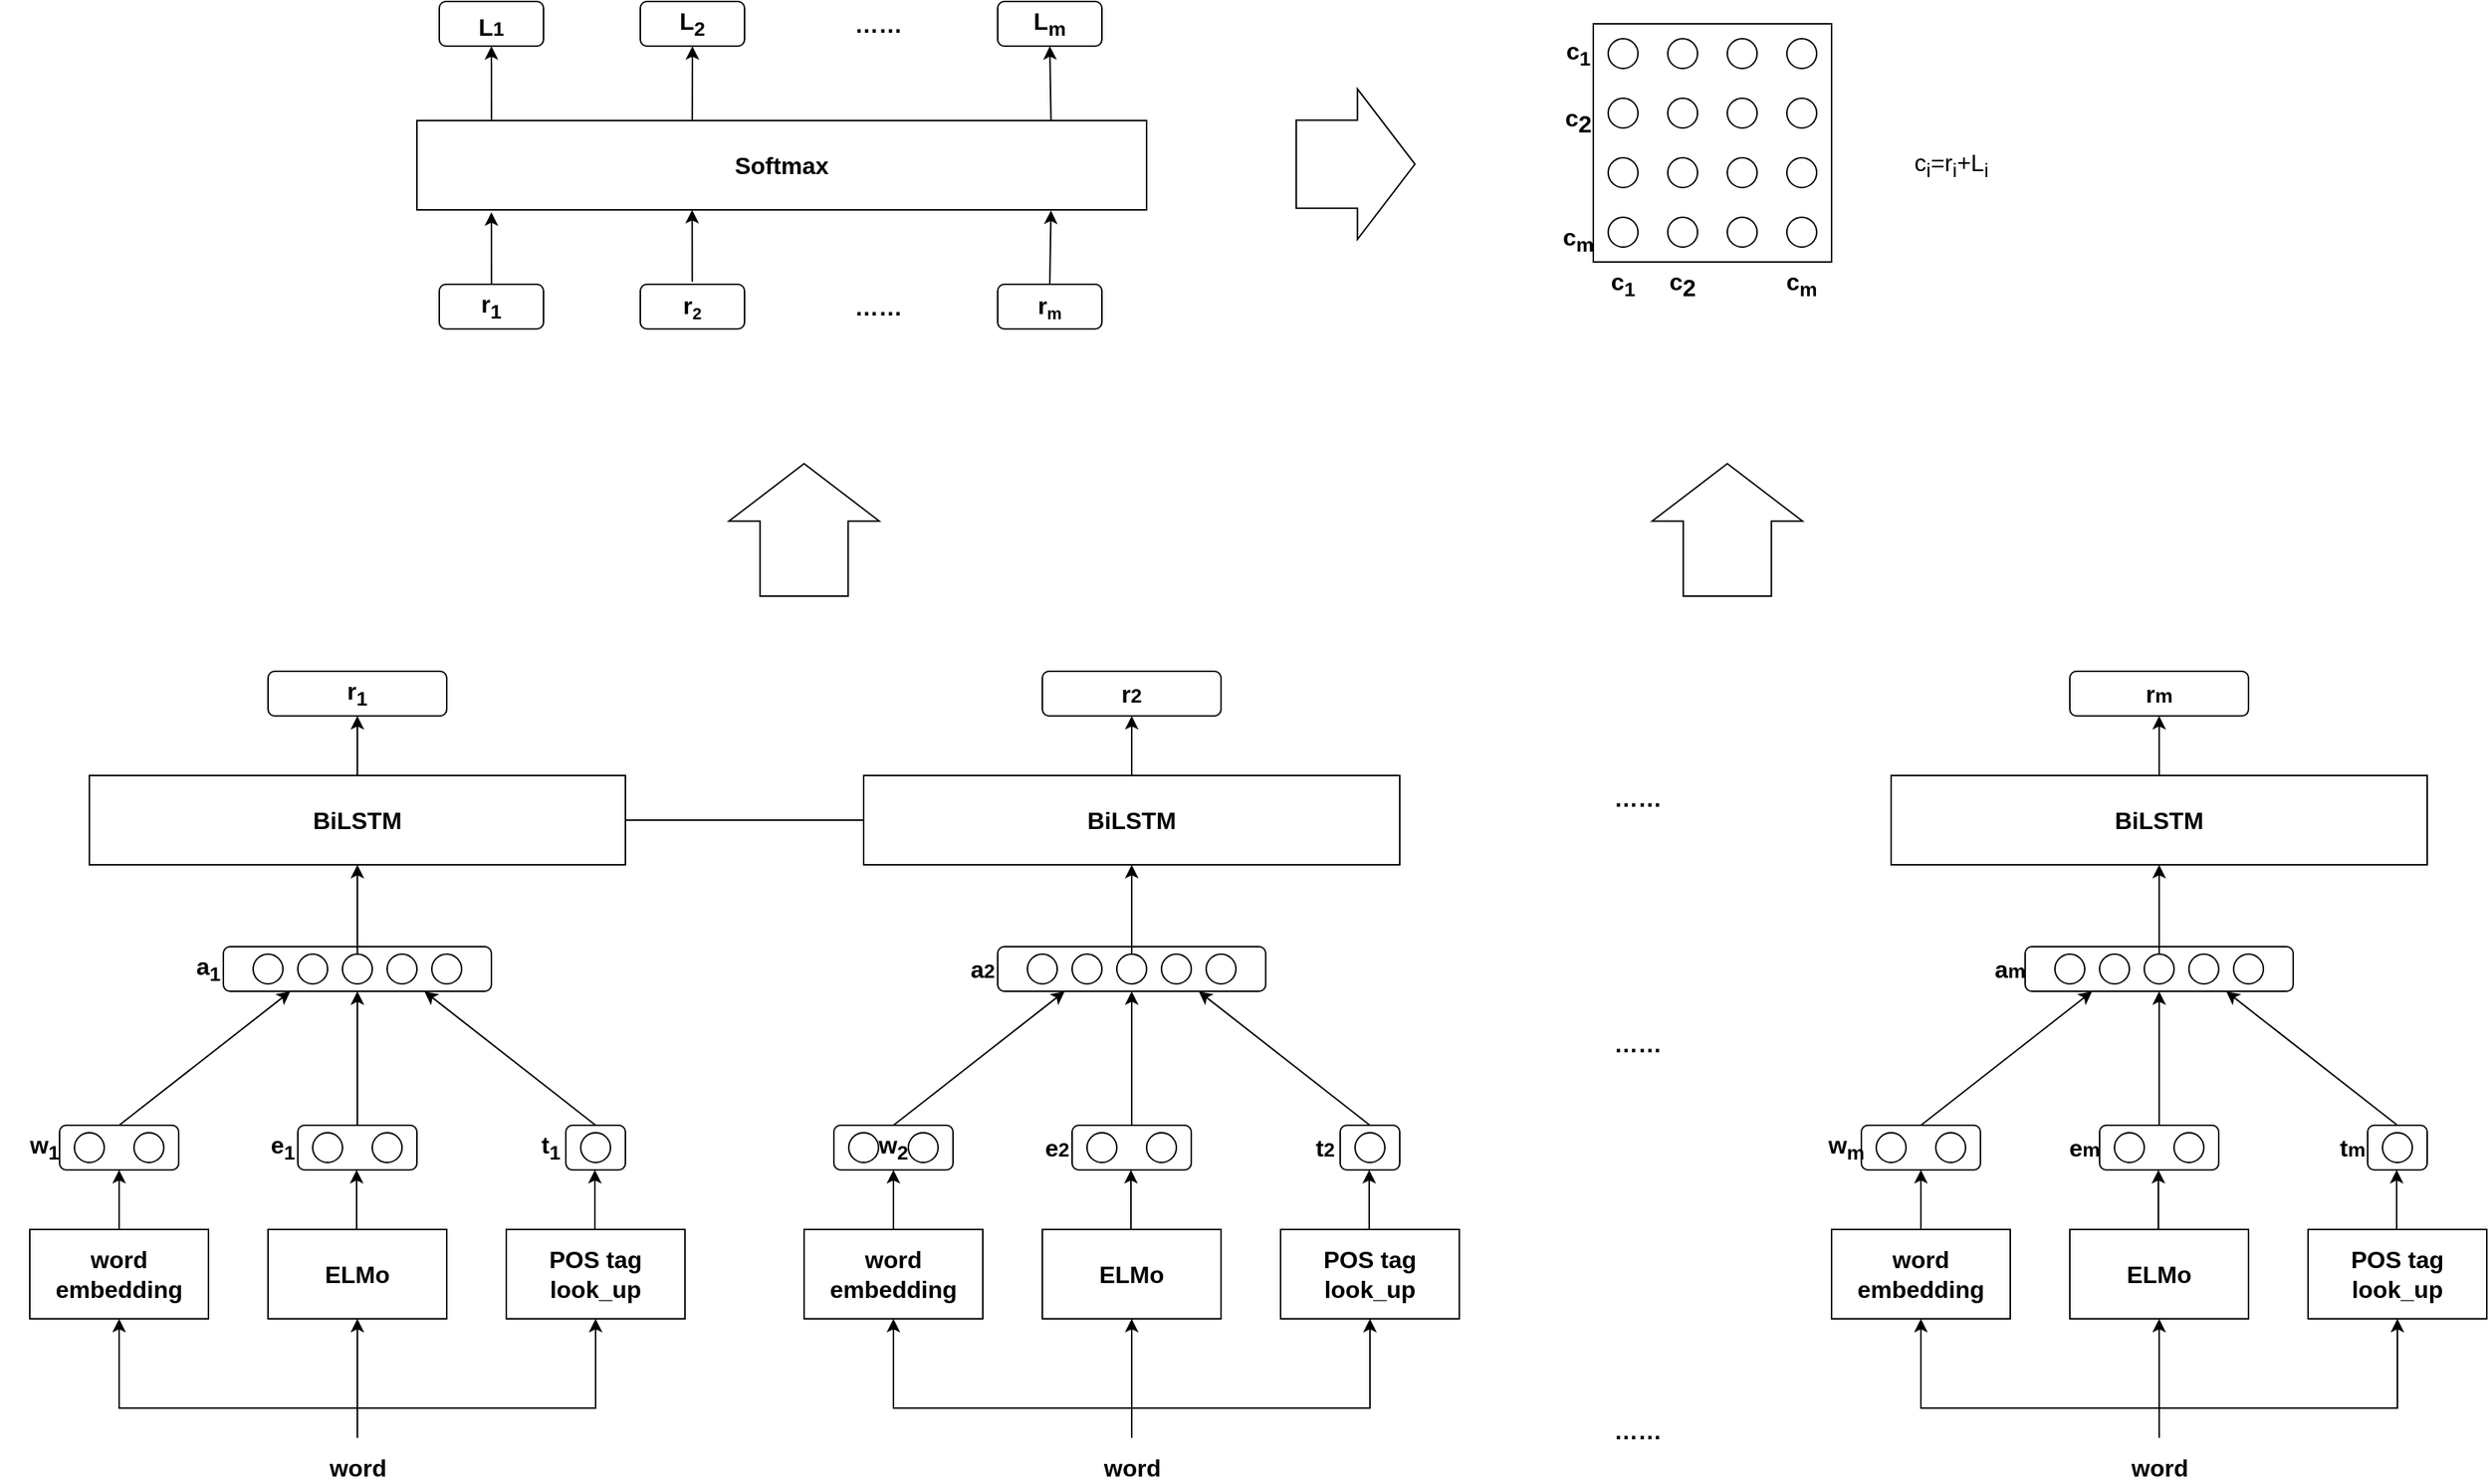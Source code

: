 <mxfile version="15.7.0" type="github"><diagram id="TNJ1dxvT53EFxzBY8-dS" name="Page-1"><mxGraphModel dx="1892" dy="1178" grid="1" gridSize="10" guides="1" tooltips="1" connect="1" arrows="1" fold="1" page="1" pageScale="1" pageWidth="3300" pageHeight="4681" math="0" shadow="0"><root><mxCell id="0"/><mxCell id="1" parent="0"/><mxCell id="HqIMa7LsRaOfetxLBMQ_-2" value="&lt;font style=&quot;font-size: 16px&quot;&gt;&lt;b&gt;word embedding&lt;/b&gt;&lt;/font&gt;" style="rounded=0;whiteSpace=wrap;html=1;" vertex="1" parent="1"><mxGeometry x="200" y="1505" width="120" height="60" as="geometry"/></mxCell><mxCell id="HqIMa7LsRaOfetxLBMQ_-3" value="&lt;font style=&quot;font-size: 16px;&quot;&gt;ELMo&lt;/font&gt;" style="rounded=0;whiteSpace=wrap;html=1;fontSize=16;fontStyle=1" vertex="1" parent="1"><mxGeometry x="360" y="1505" width="120" height="60" as="geometry"/></mxCell><mxCell id="HqIMa7LsRaOfetxLBMQ_-4" value="&lt;font style=&quot;font-size: 16px;&quot;&gt;POS tag look_up&lt;/font&gt;" style="rounded=0;whiteSpace=wrap;html=1;fontSize=16;fontStyle=1" vertex="1" parent="1"><mxGeometry x="520" y="1505" width="120" height="60" as="geometry"/></mxCell><mxCell id="HqIMa7LsRaOfetxLBMQ_-5" value="" style="endArrow=classic;html=1;rounded=0;entryX=0.5;entryY=1;entryDx=0;entryDy=0;fontSize=16;fontStyle=1" edge="1" parent="1" target="HqIMa7LsRaOfetxLBMQ_-3"><mxGeometry width="50" height="50" relative="1" as="geometry"><mxPoint x="420" y="1645" as="sourcePoint"/><mxPoint x="480" y="1575" as="targetPoint"/></mxGeometry></mxCell><mxCell id="HqIMa7LsRaOfetxLBMQ_-6" value="" style="endArrow=classic;html=1;rounded=0;entryX=0.5;entryY=1;entryDx=0;entryDy=0;fontSize=16;fontStyle=1" edge="1" parent="1" target="HqIMa7LsRaOfetxLBMQ_-4"><mxGeometry width="50" height="50" relative="1" as="geometry"><mxPoint x="419.5" y="1625" as="sourcePoint"/><mxPoint x="419.5" y="1565" as="targetPoint"/><Array as="points"><mxPoint x="580" y="1625"/></Array></mxGeometry></mxCell><mxCell id="HqIMa7LsRaOfetxLBMQ_-7" value="" style="endArrow=classic;html=1;rounded=0;entryX=0.5;entryY=1;entryDx=0;entryDy=0;fontSize=16;fontStyle=1" edge="1" parent="1" target="HqIMa7LsRaOfetxLBMQ_-2"><mxGeometry width="50" height="50" relative="1" as="geometry"><mxPoint x="420" y="1625" as="sourcePoint"/><mxPoint x="219.5" y="1565" as="targetPoint"/><Array as="points"><mxPoint x="260" y="1625"/></Array></mxGeometry></mxCell><mxCell id="HqIMa7LsRaOfetxLBMQ_-8" value="word" style="text;html=1;align=center;verticalAlign=middle;resizable=0;points=[];autosize=1;strokeColor=none;fillColor=none;fontSize=16;fontStyle=1" vertex="1" parent="1"><mxGeometry x="395" y="1655" width="50" height="20" as="geometry"/></mxCell><mxCell id="HqIMa7LsRaOfetxLBMQ_-10" value="" style="rounded=1;whiteSpace=wrap;html=1;fontSize=16;fontStyle=1" vertex="1" parent="1"><mxGeometry x="220" y="1435" width="80" height="30" as="geometry"/></mxCell><mxCell id="HqIMa7LsRaOfetxLBMQ_-19" value="" style="group;fontSize=16;fontStyle=1" vertex="1" connectable="0" parent="1"><mxGeometry x="230" y="1440" width="60" height="20" as="geometry"/></mxCell><mxCell id="HqIMa7LsRaOfetxLBMQ_-11" value="" style="ellipse;whiteSpace=wrap;html=1;aspect=fixed;fontSize=16;fontStyle=1" vertex="1" parent="HqIMa7LsRaOfetxLBMQ_-19"><mxGeometry width="20" height="20" as="geometry"/></mxCell><mxCell id="HqIMa7LsRaOfetxLBMQ_-12" value="" style="ellipse;whiteSpace=wrap;html=1;aspect=fixed;fontSize=16;fontStyle=1" vertex="1" parent="HqIMa7LsRaOfetxLBMQ_-19"><mxGeometry x="40" width="20" height="20" as="geometry"/></mxCell><mxCell id="HqIMa7LsRaOfetxLBMQ_-37" value="" style="edgeStyle=orthogonalEdgeStyle;rounded=0;orthogonalLoop=1;jettySize=auto;html=1;fontSize=16;fontStyle=1" edge="1" parent="1" source="HqIMa7LsRaOfetxLBMQ_-26" target="HqIMa7LsRaOfetxLBMQ_-36"><mxGeometry relative="1" as="geometry"/></mxCell><mxCell id="HqIMa7LsRaOfetxLBMQ_-26" value="" style="rounded=1;whiteSpace=wrap;html=1;fontSize=16;fontStyle=1" vertex="1" parent="1"><mxGeometry x="380" y="1435" width="80" height="30" as="geometry"/></mxCell><mxCell id="HqIMa7LsRaOfetxLBMQ_-27" value="" style="rounded=1;whiteSpace=wrap;html=1;fontSize=16;fontStyle=1" vertex="1" parent="1"><mxGeometry x="560" y="1435" width="40" height="30" as="geometry"/></mxCell><mxCell id="HqIMa7LsRaOfetxLBMQ_-33" value="" style="ellipse;whiteSpace=wrap;html=1;aspect=fixed;fontSize=16;fontStyle=1" vertex="1" parent="1"><mxGeometry x="390" y="1440" width="20" height="20" as="geometry"/></mxCell><mxCell id="HqIMa7LsRaOfetxLBMQ_-34" value="" style="ellipse;whiteSpace=wrap;html=1;aspect=fixed;fontSize=16;fontStyle=1" vertex="1" parent="1"><mxGeometry x="430" y="1440" width="20" height="20" as="geometry"/></mxCell><mxCell id="HqIMa7LsRaOfetxLBMQ_-35" value="" style="ellipse;whiteSpace=wrap;html=1;aspect=fixed;fontSize=16;fontStyle=1" vertex="1" parent="1"><mxGeometry x="570" y="1440" width="20" height="20" as="geometry"/></mxCell><mxCell id="HqIMa7LsRaOfetxLBMQ_-36" value="" style="whiteSpace=wrap;html=1;rounded=1;fontSize=16;fontStyle=1" vertex="1" parent="1"><mxGeometry x="330" y="1315" width="180" height="30" as="geometry"/></mxCell><mxCell id="HqIMa7LsRaOfetxLBMQ_-38" value="" style="ellipse;whiteSpace=wrap;html=1;aspect=fixed;fontSize=16;fontStyle=1" vertex="1" parent="1"><mxGeometry x="350" y="1320" width="20" height="20" as="geometry"/></mxCell><mxCell id="HqIMa7LsRaOfetxLBMQ_-39" value="" style="ellipse;whiteSpace=wrap;html=1;aspect=fixed;fontSize=16;fontStyle=1" vertex="1" parent="1"><mxGeometry x="380" y="1320" width="20" height="20" as="geometry"/></mxCell><mxCell id="HqIMa7LsRaOfetxLBMQ_-54" value="" style="edgeStyle=orthogonalEdgeStyle;rounded=0;orthogonalLoop=1;jettySize=auto;html=1;fontSize=16;fontStyle=1" edge="1" parent="1" source="HqIMa7LsRaOfetxLBMQ_-40" target="HqIMa7LsRaOfetxLBMQ_-53"><mxGeometry relative="1" as="geometry"/></mxCell><mxCell id="HqIMa7LsRaOfetxLBMQ_-40" value="" style="ellipse;whiteSpace=wrap;html=1;aspect=fixed;fontSize=16;fontStyle=1" vertex="1" parent="1"><mxGeometry x="410" y="1320" width="20" height="20" as="geometry"/></mxCell><mxCell id="HqIMa7LsRaOfetxLBMQ_-41" value="" style="ellipse;whiteSpace=wrap;html=1;aspect=fixed;fontSize=16;fontStyle=1" vertex="1" parent="1"><mxGeometry x="440" y="1320" width="20" height="20" as="geometry"/></mxCell><mxCell id="HqIMa7LsRaOfetxLBMQ_-42" value="" style="ellipse;whiteSpace=wrap;html=1;aspect=fixed;fontSize=16;fontStyle=1" vertex="1" parent="1"><mxGeometry x="470" y="1320" width="20" height="20" as="geometry"/></mxCell><mxCell id="HqIMa7LsRaOfetxLBMQ_-44" value="" style="endArrow=classic;html=1;rounded=0;entryX=0.25;entryY=1;entryDx=0;entryDy=0;fontSize=16;fontStyle=1" edge="1" parent="1" target="HqIMa7LsRaOfetxLBMQ_-36"><mxGeometry width="50" height="50" relative="1" as="geometry"><mxPoint x="260" y="1435" as="sourcePoint"/><mxPoint x="270" y="1385" as="targetPoint"/></mxGeometry></mxCell><mxCell id="HqIMa7LsRaOfetxLBMQ_-45" value="" style="endArrow=classic;html=1;rounded=0;entryX=0.75;entryY=1;entryDx=0;entryDy=0;fontSize=16;fontStyle=1;exitX=0.5;exitY=0;exitDx=0;exitDy=0;" edge="1" parent="1" source="HqIMa7LsRaOfetxLBMQ_-27" target="HqIMa7LsRaOfetxLBMQ_-36"><mxGeometry width="50" height="50" relative="1" as="geometry"><mxPoint x="620" y="1435" as="sourcePoint"/><mxPoint x="775" y="1345" as="targetPoint"/></mxGeometry></mxCell><mxCell id="HqIMa7LsRaOfetxLBMQ_-46" value="" style="endArrow=classic;html=1;rounded=0;entryX=0.5;entryY=1;entryDx=0;entryDy=0;fontSize=16;fontStyle=1" edge="1" parent="1" target="HqIMa7LsRaOfetxLBMQ_-10"><mxGeometry width="50" height="50" relative="1" as="geometry"><mxPoint x="260" y="1505" as="sourcePoint"/><mxPoint x="310" y="1455" as="targetPoint"/></mxGeometry></mxCell><mxCell id="HqIMa7LsRaOfetxLBMQ_-47" value="" style="endArrow=classic;html=1;rounded=0;entryX=0.5;entryY=1;entryDx=0;entryDy=0;fontSize=16;fontStyle=1" edge="1" parent="1"><mxGeometry width="50" height="50" relative="1" as="geometry"><mxPoint x="419.5" y="1505" as="sourcePoint"/><mxPoint x="419.5" y="1465" as="targetPoint"/></mxGeometry></mxCell><mxCell id="HqIMa7LsRaOfetxLBMQ_-48" value="" style="endArrow=classic;html=1;rounded=0;entryX=0.5;entryY=1;entryDx=0;entryDy=0;fontSize=16;fontStyle=1" edge="1" parent="1"><mxGeometry width="50" height="50" relative="1" as="geometry"><mxPoint x="579.5" y="1505" as="sourcePoint"/><mxPoint x="579.5" y="1465" as="targetPoint"/></mxGeometry></mxCell><mxCell id="HqIMa7LsRaOfetxLBMQ_-49" value="&lt;font style=&quot;font-size: 16px&quot;&gt;&lt;b&gt;w&lt;sub&gt;1&lt;/sub&gt;&lt;/b&gt;&lt;/font&gt;" style="text;html=1;strokeColor=none;fillColor=none;align=center;verticalAlign=middle;whiteSpace=wrap;rounded=0;" vertex="1" parent="1"><mxGeometry x="180" y="1435" width="60" height="30" as="geometry"/></mxCell><mxCell id="HqIMa7LsRaOfetxLBMQ_-50" value="e&lt;b&gt;&lt;sub&gt;1&lt;/sub&gt;&lt;/b&gt;" style="text;html=1;strokeColor=none;fillColor=none;align=center;verticalAlign=middle;whiteSpace=wrap;rounded=0;fontSize=16;fontStyle=1" vertex="1" parent="1"><mxGeometry x="340" y="1435" width="60" height="30" as="geometry"/></mxCell><mxCell id="HqIMa7LsRaOfetxLBMQ_-51" value="t&lt;b&gt;&lt;sub&gt;1&lt;/sub&gt;&lt;/b&gt;" style="text;html=1;strokeColor=none;fillColor=none;align=center;verticalAlign=middle;whiteSpace=wrap;rounded=0;fontSize=16;fontStyle=1" vertex="1" parent="1"><mxGeometry x="520" y="1435" width="60" height="30" as="geometry"/></mxCell><mxCell id="HqIMa7LsRaOfetxLBMQ_-52" value="a&lt;b&gt;&lt;sub&gt;1&lt;/sub&gt;&lt;/b&gt;" style="text;html=1;strokeColor=none;fillColor=none;align=center;verticalAlign=middle;whiteSpace=wrap;rounded=0;fontSize=16;fontStyle=1" vertex="1" parent="1"><mxGeometry x="290" y="1315" width="60" height="30" as="geometry"/></mxCell><mxCell id="HqIMa7LsRaOfetxLBMQ_-53" value="&lt;font style=&quot;font-size: 16px;&quot;&gt;BiLSTM&lt;/font&gt;" style="whiteSpace=wrap;html=1;fontSize=16;fontStyle=1" vertex="1" parent="1"><mxGeometry x="240" y="1200" width="360" height="60" as="geometry"/></mxCell><mxCell id="HqIMa7LsRaOfetxLBMQ_-55" value="r&lt;sub&gt;1&lt;/sub&gt;" style="rounded=1;whiteSpace=wrap;html=1;fontSize=16;fontStyle=1" vertex="1" parent="1"><mxGeometry x="360" y="1130" width="120" height="30" as="geometry"/></mxCell><mxCell id="HqIMa7LsRaOfetxLBMQ_-56" value="" style="endArrow=classic;html=1;rounded=0;fontSize=16;entryX=0.5;entryY=1;entryDx=0;entryDy=0;fontStyle=1" edge="1" parent="1" target="HqIMa7LsRaOfetxLBMQ_-55"><mxGeometry width="50" height="50" relative="1" as="geometry"><mxPoint x="420" y="1200" as="sourcePoint"/><mxPoint x="470" y="1150" as="targetPoint"/></mxGeometry></mxCell><mxCell id="HqIMa7LsRaOfetxLBMQ_-57" value="&lt;font style=&quot;font-size: 16px&quot;&gt;word embedding&lt;/font&gt;" style="rounded=0;whiteSpace=wrap;html=1;fontSize=16;fontStyle=1" vertex="1" parent="1"><mxGeometry x="720" y="1505" width="120" height="60" as="geometry"/></mxCell><mxCell id="HqIMa7LsRaOfetxLBMQ_-58" value="&lt;font style=&quot;font-size: 16px;&quot;&gt;ELMo&lt;/font&gt;" style="rounded=0;whiteSpace=wrap;html=1;fontSize=16;fontStyle=1" vertex="1" parent="1"><mxGeometry x="880" y="1505" width="120" height="60" as="geometry"/></mxCell><mxCell id="HqIMa7LsRaOfetxLBMQ_-59" value="&lt;font style=&quot;font-size: 16px;&quot;&gt;POS tag look_up&lt;/font&gt;" style="rounded=0;whiteSpace=wrap;html=1;fontSize=16;fontStyle=1" vertex="1" parent="1"><mxGeometry x="1040" y="1505" width="120" height="60" as="geometry"/></mxCell><mxCell id="HqIMa7LsRaOfetxLBMQ_-60" value="" style="endArrow=classic;html=1;rounded=0;entryX=0.5;entryY=1;entryDx=0;entryDy=0;fontSize=16;fontStyle=1" edge="1" parent="1" target="HqIMa7LsRaOfetxLBMQ_-58"><mxGeometry width="50" height="50" relative="1" as="geometry"><mxPoint x="940" y="1645" as="sourcePoint"/><mxPoint x="1000" y="1575" as="targetPoint"/></mxGeometry></mxCell><mxCell id="HqIMa7LsRaOfetxLBMQ_-61" value="" style="endArrow=classic;html=1;rounded=0;entryX=0.5;entryY=1;entryDx=0;entryDy=0;fontSize=16;fontStyle=1" edge="1" parent="1" target="HqIMa7LsRaOfetxLBMQ_-59"><mxGeometry width="50" height="50" relative="1" as="geometry"><mxPoint x="939.5" y="1625" as="sourcePoint"/><mxPoint x="939.5" y="1565" as="targetPoint"/><Array as="points"><mxPoint x="1100" y="1625"/></Array></mxGeometry></mxCell><mxCell id="HqIMa7LsRaOfetxLBMQ_-62" value="" style="endArrow=classic;html=1;rounded=0;entryX=0.5;entryY=1;entryDx=0;entryDy=0;fontSize=16;fontStyle=1" edge="1" parent="1" target="HqIMa7LsRaOfetxLBMQ_-57"><mxGeometry width="50" height="50" relative="1" as="geometry"><mxPoint x="940" y="1625" as="sourcePoint"/><mxPoint x="739.5" y="1565" as="targetPoint"/><Array as="points"><mxPoint x="780" y="1625"/></Array></mxGeometry></mxCell><mxCell id="HqIMa7LsRaOfetxLBMQ_-63" value="word" style="text;html=1;align=center;verticalAlign=middle;resizable=0;points=[];autosize=1;strokeColor=none;fillColor=none;fontSize=16;fontStyle=1" vertex="1" parent="1"><mxGeometry x="915" y="1655" width="50" height="20" as="geometry"/></mxCell><mxCell id="HqIMa7LsRaOfetxLBMQ_-64" value="" style="rounded=1;whiteSpace=wrap;html=1;fontSize=16;fontStyle=1" vertex="1" parent="1"><mxGeometry x="740" y="1435" width="80" height="30" as="geometry"/></mxCell><mxCell id="HqIMa7LsRaOfetxLBMQ_-65" value="" style="group;fontSize=16;fontStyle=1" vertex="1" connectable="0" parent="1"><mxGeometry x="750" y="1440" width="60" height="20" as="geometry"/></mxCell><mxCell id="HqIMa7LsRaOfetxLBMQ_-66" value="" style="ellipse;whiteSpace=wrap;html=1;aspect=fixed;fontSize=16;fontStyle=1" vertex="1" parent="HqIMa7LsRaOfetxLBMQ_-65"><mxGeometry width="20" height="20" as="geometry"/></mxCell><mxCell id="HqIMa7LsRaOfetxLBMQ_-67" value="" style="ellipse;whiteSpace=wrap;html=1;aspect=fixed;fontSize=16;fontStyle=1" vertex="1" parent="HqIMa7LsRaOfetxLBMQ_-65"><mxGeometry x="40" width="20" height="20" as="geometry"/></mxCell><mxCell id="HqIMa7LsRaOfetxLBMQ_-68" value="" style="edgeStyle=orthogonalEdgeStyle;rounded=0;orthogonalLoop=1;jettySize=auto;html=1;fontSize=16;fontStyle=1" edge="1" parent="1" source="HqIMa7LsRaOfetxLBMQ_-69" target="HqIMa7LsRaOfetxLBMQ_-74"><mxGeometry relative="1" as="geometry"/></mxCell><mxCell id="HqIMa7LsRaOfetxLBMQ_-69" value="" style="rounded=1;whiteSpace=wrap;html=1;fontSize=16;fontStyle=1" vertex="1" parent="1"><mxGeometry x="900" y="1435" width="80" height="30" as="geometry"/></mxCell><mxCell id="HqIMa7LsRaOfetxLBMQ_-70" value="" style="rounded=1;whiteSpace=wrap;html=1;fontSize=16;fontStyle=1" vertex="1" parent="1"><mxGeometry x="1080" y="1435" width="40" height="30" as="geometry"/></mxCell><mxCell id="HqIMa7LsRaOfetxLBMQ_-71" value="" style="ellipse;whiteSpace=wrap;html=1;aspect=fixed;fontSize=16;fontStyle=1" vertex="1" parent="1"><mxGeometry x="910" y="1440" width="20" height="20" as="geometry"/></mxCell><mxCell id="HqIMa7LsRaOfetxLBMQ_-72" value="" style="ellipse;whiteSpace=wrap;html=1;aspect=fixed;fontSize=16;fontStyle=1" vertex="1" parent="1"><mxGeometry x="950" y="1440" width="20" height="20" as="geometry"/></mxCell><mxCell id="HqIMa7LsRaOfetxLBMQ_-73" value="" style="ellipse;whiteSpace=wrap;html=1;aspect=fixed;fontSize=16;fontStyle=1" vertex="1" parent="1"><mxGeometry x="1090" y="1440" width="20" height="20" as="geometry"/></mxCell><mxCell id="HqIMa7LsRaOfetxLBMQ_-74" value="" style="whiteSpace=wrap;html=1;rounded=1;fontSize=16;fontStyle=1" vertex="1" parent="1"><mxGeometry x="850" y="1315" width="180" height="30" as="geometry"/></mxCell><mxCell id="HqIMa7LsRaOfetxLBMQ_-75" value="" style="ellipse;whiteSpace=wrap;html=1;aspect=fixed;fontSize=16;fontStyle=1" vertex="1" parent="1"><mxGeometry x="870" y="1320" width="20" height="20" as="geometry"/></mxCell><mxCell id="HqIMa7LsRaOfetxLBMQ_-76" value="" style="ellipse;whiteSpace=wrap;html=1;aspect=fixed;fontSize=16;fontStyle=1" vertex="1" parent="1"><mxGeometry x="900" y="1320" width="20" height="20" as="geometry"/></mxCell><mxCell id="HqIMa7LsRaOfetxLBMQ_-77" value="" style="edgeStyle=orthogonalEdgeStyle;rounded=0;orthogonalLoop=1;jettySize=auto;html=1;fontSize=16;fontStyle=1" edge="1" parent="1" source="HqIMa7LsRaOfetxLBMQ_-78" target="HqIMa7LsRaOfetxLBMQ_-90"><mxGeometry relative="1" as="geometry"/></mxCell><mxCell id="HqIMa7LsRaOfetxLBMQ_-78" value="" style="ellipse;whiteSpace=wrap;html=1;aspect=fixed;fontSize=16;fontStyle=1" vertex="1" parent="1"><mxGeometry x="930" y="1320" width="20" height="20" as="geometry"/></mxCell><mxCell id="HqIMa7LsRaOfetxLBMQ_-79" value="" style="ellipse;whiteSpace=wrap;html=1;aspect=fixed;fontSize=16;fontStyle=1" vertex="1" parent="1"><mxGeometry x="960" y="1320" width="20" height="20" as="geometry"/></mxCell><mxCell id="HqIMa7LsRaOfetxLBMQ_-80" value="" style="ellipse;whiteSpace=wrap;html=1;aspect=fixed;fontSize=16;fontStyle=1" vertex="1" parent="1"><mxGeometry x="990" y="1320" width="20" height="20" as="geometry"/></mxCell><mxCell id="HqIMa7LsRaOfetxLBMQ_-81" value="" style="endArrow=classic;html=1;rounded=0;entryX=0.25;entryY=1;entryDx=0;entryDy=0;fontSize=16;fontStyle=1;exitX=0.5;exitY=0;exitDx=0;exitDy=0;" edge="1" parent="1" target="HqIMa7LsRaOfetxLBMQ_-74" source="HqIMa7LsRaOfetxLBMQ_-64"><mxGeometry width="50" height="50" relative="1" as="geometry"><mxPoint x="740" y="1435" as="sourcePoint"/><mxPoint x="790" y="1385" as="targetPoint"/></mxGeometry></mxCell><mxCell id="HqIMa7LsRaOfetxLBMQ_-82" value="" style="endArrow=classic;html=1;rounded=0;entryX=0.75;entryY=1;entryDx=0;entryDy=0;fontSize=16;fontStyle=1;exitX=1;exitY=0;exitDx=0;exitDy=0;" edge="1" parent="1" target="HqIMa7LsRaOfetxLBMQ_-74" source="HqIMa7LsRaOfetxLBMQ_-88"><mxGeometry width="50" height="50" relative="1" as="geometry"><mxPoint x="1140" y="1435" as="sourcePoint"/><mxPoint x="1295" y="1345" as="targetPoint"/></mxGeometry></mxCell><mxCell id="HqIMa7LsRaOfetxLBMQ_-83" value="" style="endArrow=classic;html=1;rounded=0;entryX=0.5;entryY=1;entryDx=0;entryDy=0;fontSize=16;fontStyle=1" edge="1" parent="1" target="HqIMa7LsRaOfetxLBMQ_-64"><mxGeometry width="50" height="50" relative="1" as="geometry"><mxPoint x="780" y="1505" as="sourcePoint"/><mxPoint x="830" y="1455" as="targetPoint"/></mxGeometry></mxCell><mxCell id="HqIMa7LsRaOfetxLBMQ_-84" value="" style="endArrow=classic;html=1;rounded=0;entryX=0.5;entryY=1;entryDx=0;entryDy=0;fontSize=16;fontStyle=1" edge="1" parent="1"><mxGeometry width="50" height="50" relative="1" as="geometry"><mxPoint x="939.5" y="1505" as="sourcePoint"/><mxPoint x="939.5" y="1465" as="targetPoint"/></mxGeometry></mxCell><mxCell id="HqIMa7LsRaOfetxLBMQ_-85" value="" style="endArrow=classic;html=1;rounded=0;entryX=0.5;entryY=1;entryDx=0;entryDy=0;fontSize=16;fontStyle=1" edge="1" parent="1"><mxGeometry width="50" height="50" relative="1" as="geometry"><mxPoint x="1099.5" y="1505" as="sourcePoint"/><mxPoint x="1099.5" y="1465" as="targetPoint"/></mxGeometry></mxCell><mxCell id="HqIMa7LsRaOfetxLBMQ_-86" value="w&lt;sub&gt;2&lt;/sub&gt;" style="text;html=1;strokeColor=none;fillColor=none;align=center;verticalAlign=middle;whiteSpace=wrap;rounded=0;fontSize=16;fontStyle=1" vertex="1" parent="1"><mxGeometry x="750" y="1435" width="60" height="30" as="geometry"/></mxCell><mxCell id="HqIMa7LsRaOfetxLBMQ_-87" value="e&lt;span style=&quot;font-size: 13.333px&quot;&gt;2&lt;/span&gt;" style="text;html=1;strokeColor=none;fillColor=none;align=center;verticalAlign=middle;whiteSpace=wrap;rounded=0;fontSize=16;fontStyle=1" vertex="1" parent="1"><mxGeometry x="860" y="1435" width="60" height="30" as="geometry"/></mxCell><mxCell id="HqIMa7LsRaOfetxLBMQ_-88" value="t&lt;span style=&quot;font-size: 13.333px&quot;&gt;2&lt;/span&gt;" style="text;html=1;strokeColor=none;fillColor=none;align=center;verticalAlign=middle;whiteSpace=wrap;rounded=0;fontSize=16;fontStyle=1" vertex="1" parent="1"><mxGeometry x="1040" y="1435" width="60" height="30" as="geometry"/></mxCell><mxCell id="HqIMa7LsRaOfetxLBMQ_-89" value="a&lt;span style=&quot;font-size: 13.333px&quot;&gt;2&lt;/span&gt;" style="text;html=1;strokeColor=none;fillColor=none;align=center;verticalAlign=middle;whiteSpace=wrap;rounded=0;fontSize=16;fontStyle=1" vertex="1" parent="1"><mxGeometry x="810" y="1315" width="60" height="30" as="geometry"/></mxCell><mxCell id="HqIMa7LsRaOfetxLBMQ_-90" value="&lt;font style=&quot;font-size: 16px;&quot;&gt;BiLSTM&lt;/font&gt;" style="whiteSpace=wrap;html=1;fontSize=16;fontStyle=1" vertex="1" parent="1"><mxGeometry x="760" y="1200" width="360" height="60" as="geometry"/></mxCell><mxCell id="HqIMa7LsRaOfetxLBMQ_-91" value="r&lt;span style=&quot;font-size: 13.333px&quot;&gt;2&lt;/span&gt;" style="rounded=1;whiteSpace=wrap;html=1;fontSize=16;fontStyle=1" vertex="1" parent="1"><mxGeometry x="880" y="1130" width="120" height="30" as="geometry"/></mxCell><mxCell id="HqIMa7LsRaOfetxLBMQ_-92" value="" style="endArrow=classic;html=1;rounded=0;fontSize=16;entryX=0.5;entryY=1;entryDx=0;entryDy=0;fontStyle=1" edge="1" parent="1" target="HqIMa7LsRaOfetxLBMQ_-91"><mxGeometry width="50" height="50" relative="1" as="geometry"><mxPoint x="940" y="1200" as="sourcePoint"/><mxPoint x="990" y="1150" as="targetPoint"/></mxGeometry></mxCell><mxCell id="HqIMa7LsRaOfetxLBMQ_-93" value="&lt;font style=&quot;font-size: 16px&quot;&gt;word embedding&lt;/font&gt;" style="rounded=0;whiteSpace=wrap;html=1;fontSize=16;fontStyle=1" vertex="1" parent="1"><mxGeometry x="1410" y="1505" width="120" height="60" as="geometry"/></mxCell><mxCell id="HqIMa7LsRaOfetxLBMQ_-94" value="&lt;font style=&quot;font-size: 16px;&quot;&gt;ELMo&lt;/font&gt;" style="rounded=0;whiteSpace=wrap;html=1;fontSize=16;fontStyle=1" vertex="1" parent="1"><mxGeometry x="1570" y="1505" width="120" height="60" as="geometry"/></mxCell><mxCell id="HqIMa7LsRaOfetxLBMQ_-95" value="&lt;font style=&quot;font-size: 16px;&quot;&gt;POS tag look_up&lt;/font&gt;" style="rounded=0;whiteSpace=wrap;html=1;fontSize=16;fontStyle=1" vertex="1" parent="1"><mxGeometry x="1730" y="1505" width="120" height="60" as="geometry"/></mxCell><mxCell id="HqIMa7LsRaOfetxLBMQ_-96" value="" style="endArrow=classic;html=1;rounded=0;entryX=0.5;entryY=1;entryDx=0;entryDy=0;fontSize=16;fontStyle=1" edge="1" parent="1" target="HqIMa7LsRaOfetxLBMQ_-94"><mxGeometry width="50" height="50" relative="1" as="geometry"><mxPoint x="1630" y="1645" as="sourcePoint"/><mxPoint x="1690" y="1575" as="targetPoint"/></mxGeometry></mxCell><mxCell id="HqIMa7LsRaOfetxLBMQ_-97" value="" style="endArrow=classic;html=1;rounded=0;entryX=0.5;entryY=1;entryDx=0;entryDy=0;fontSize=16;fontStyle=1" edge="1" parent="1" target="HqIMa7LsRaOfetxLBMQ_-95"><mxGeometry width="50" height="50" relative="1" as="geometry"><mxPoint x="1629.5" y="1625" as="sourcePoint"/><mxPoint x="1629.5" y="1565" as="targetPoint"/><Array as="points"><mxPoint x="1790" y="1625"/></Array></mxGeometry></mxCell><mxCell id="HqIMa7LsRaOfetxLBMQ_-98" value="" style="endArrow=classic;html=1;rounded=0;entryX=0.5;entryY=1;entryDx=0;entryDy=0;fontSize=16;fontStyle=1" edge="1" parent="1" target="HqIMa7LsRaOfetxLBMQ_-93"><mxGeometry width="50" height="50" relative="1" as="geometry"><mxPoint x="1630" y="1625" as="sourcePoint"/><mxPoint x="1429.5" y="1565" as="targetPoint"/><Array as="points"><mxPoint x="1470" y="1625"/></Array></mxGeometry></mxCell><mxCell id="HqIMa7LsRaOfetxLBMQ_-99" value="word" style="text;html=1;align=center;verticalAlign=middle;resizable=0;points=[];autosize=1;strokeColor=none;fillColor=none;fontSize=16;fontStyle=1" vertex="1" parent="1"><mxGeometry x="1605" y="1655" width="50" height="20" as="geometry"/></mxCell><mxCell id="HqIMa7LsRaOfetxLBMQ_-100" value="" style="rounded=1;whiteSpace=wrap;html=1;fontSize=16;fontStyle=1" vertex="1" parent="1"><mxGeometry x="1430" y="1435" width="80" height="30" as="geometry"/></mxCell><mxCell id="HqIMa7LsRaOfetxLBMQ_-101" value="" style="group;fontSize=16;fontStyle=1" vertex="1" connectable="0" parent="1"><mxGeometry x="1440" y="1440" width="60" height="20" as="geometry"/></mxCell><mxCell id="HqIMa7LsRaOfetxLBMQ_-102" value="" style="ellipse;whiteSpace=wrap;html=1;aspect=fixed;fontSize=16;fontStyle=1" vertex="1" parent="HqIMa7LsRaOfetxLBMQ_-101"><mxGeometry width="20" height="20" as="geometry"/></mxCell><mxCell id="HqIMa7LsRaOfetxLBMQ_-103" value="" style="ellipse;whiteSpace=wrap;html=1;aspect=fixed;fontSize=16;fontStyle=1" vertex="1" parent="HqIMa7LsRaOfetxLBMQ_-101"><mxGeometry x="40" width="20" height="20" as="geometry"/></mxCell><mxCell id="HqIMa7LsRaOfetxLBMQ_-104" value="" style="edgeStyle=orthogonalEdgeStyle;rounded=0;orthogonalLoop=1;jettySize=auto;html=1;fontSize=16;fontStyle=1" edge="1" parent="1" source="HqIMa7LsRaOfetxLBMQ_-105" target="HqIMa7LsRaOfetxLBMQ_-110"><mxGeometry relative="1" as="geometry"/></mxCell><mxCell id="HqIMa7LsRaOfetxLBMQ_-105" value="" style="rounded=1;whiteSpace=wrap;html=1;fontSize=16;fontStyle=1" vertex="1" parent="1"><mxGeometry x="1590" y="1435" width="80" height="30" as="geometry"/></mxCell><mxCell id="HqIMa7LsRaOfetxLBMQ_-106" value="" style="rounded=1;whiteSpace=wrap;html=1;fontSize=16;fontStyle=1" vertex="1" parent="1"><mxGeometry x="1770" y="1435" width="40" height="30" as="geometry"/></mxCell><mxCell id="HqIMa7LsRaOfetxLBMQ_-107" value="" style="ellipse;whiteSpace=wrap;html=1;aspect=fixed;fontSize=16;fontStyle=1" vertex="1" parent="1"><mxGeometry x="1600" y="1440" width="20" height="20" as="geometry"/></mxCell><mxCell id="HqIMa7LsRaOfetxLBMQ_-108" value="" style="ellipse;whiteSpace=wrap;html=1;aspect=fixed;fontSize=16;fontStyle=1" vertex="1" parent="1"><mxGeometry x="1640" y="1440" width="20" height="20" as="geometry"/></mxCell><mxCell id="HqIMa7LsRaOfetxLBMQ_-109" value="" style="ellipse;whiteSpace=wrap;html=1;aspect=fixed;fontSize=16;fontStyle=1" vertex="1" parent="1"><mxGeometry x="1780" y="1440" width="20" height="20" as="geometry"/></mxCell><mxCell id="HqIMa7LsRaOfetxLBMQ_-110" value="" style="whiteSpace=wrap;html=1;rounded=1;fontSize=16;fontStyle=1" vertex="1" parent="1"><mxGeometry x="1540" y="1315" width="180" height="30" as="geometry"/></mxCell><mxCell id="HqIMa7LsRaOfetxLBMQ_-111" value="" style="ellipse;whiteSpace=wrap;html=1;aspect=fixed;fontSize=16;fontStyle=1" vertex="1" parent="1"><mxGeometry x="1560" y="1320" width="20" height="20" as="geometry"/></mxCell><mxCell id="HqIMa7LsRaOfetxLBMQ_-112" value="" style="ellipse;whiteSpace=wrap;html=1;aspect=fixed;fontSize=16;fontStyle=1" vertex="1" parent="1"><mxGeometry x="1590" y="1320" width="20" height="20" as="geometry"/></mxCell><mxCell id="HqIMa7LsRaOfetxLBMQ_-113" value="" style="edgeStyle=orthogonalEdgeStyle;rounded=0;orthogonalLoop=1;jettySize=auto;html=1;fontSize=16;fontStyle=1" edge="1" parent="1" source="HqIMa7LsRaOfetxLBMQ_-114" target="HqIMa7LsRaOfetxLBMQ_-126"><mxGeometry relative="1" as="geometry"/></mxCell><mxCell id="HqIMa7LsRaOfetxLBMQ_-114" value="" style="ellipse;whiteSpace=wrap;html=1;aspect=fixed;fontSize=16;fontStyle=1" vertex="1" parent="1"><mxGeometry x="1620" y="1320" width="20" height="20" as="geometry"/></mxCell><mxCell id="HqIMa7LsRaOfetxLBMQ_-115" value="" style="ellipse;whiteSpace=wrap;html=1;aspect=fixed;fontSize=16;fontStyle=1" vertex="1" parent="1"><mxGeometry x="1650" y="1320" width="20" height="20" as="geometry"/></mxCell><mxCell id="HqIMa7LsRaOfetxLBMQ_-116" value="" style="ellipse;whiteSpace=wrap;html=1;aspect=fixed;fontSize=16;fontStyle=1" vertex="1" parent="1"><mxGeometry x="1680" y="1320" width="20" height="20" as="geometry"/></mxCell><mxCell id="HqIMa7LsRaOfetxLBMQ_-117" value="" style="endArrow=classic;html=1;rounded=0;entryX=0.25;entryY=1;entryDx=0;entryDy=0;fontSize=16;fontStyle=1;exitX=0.5;exitY=0;exitDx=0;exitDy=0;" edge="1" parent="1" target="HqIMa7LsRaOfetxLBMQ_-110" source="HqIMa7LsRaOfetxLBMQ_-100"><mxGeometry width="50" height="50" relative="1" as="geometry"><mxPoint x="1470" y="1435" as="sourcePoint"/><mxPoint x="1480" y="1385" as="targetPoint"/></mxGeometry></mxCell><mxCell id="HqIMa7LsRaOfetxLBMQ_-118" value="" style="endArrow=classic;html=1;rounded=0;entryX=0.75;entryY=1;entryDx=0;entryDy=0;fontSize=16;fontStyle=1;exitX=0.5;exitY=0;exitDx=0;exitDy=0;" edge="1" parent="1" target="HqIMa7LsRaOfetxLBMQ_-110" source="HqIMa7LsRaOfetxLBMQ_-106"><mxGeometry width="50" height="50" relative="1" as="geometry"><mxPoint x="1830" y="1435" as="sourcePoint"/><mxPoint x="1985" y="1345" as="targetPoint"/></mxGeometry></mxCell><mxCell id="HqIMa7LsRaOfetxLBMQ_-119" value="" style="endArrow=classic;html=1;rounded=0;entryX=0.5;entryY=1;entryDx=0;entryDy=0;fontSize=16;fontStyle=1" edge="1" parent="1" target="HqIMa7LsRaOfetxLBMQ_-100"><mxGeometry width="50" height="50" relative="1" as="geometry"><mxPoint x="1470" y="1505" as="sourcePoint"/><mxPoint x="1520" y="1455" as="targetPoint"/></mxGeometry></mxCell><mxCell id="HqIMa7LsRaOfetxLBMQ_-120" value="" style="endArrow=classic;html=1;rounded=0;entryX=0.5;entryY=1;entryDx=0;entryDy=0;fontSize=16;fontStyle=1" edge="1" parent="1"><mxGeometry width="50" height="50" relative="1" as="geometry"><mxPoint x="1629.5" y="1505" as="sourcePoint"/><mxPoint x="1629.5" y="1465" as="targetPoint"/></mxGeometry></mxCell><mxCell id="HqIMa7LsRaOfetxLBMQ_-121" value="" style="endArrow=classic;html=1;rounded=0;entryX=0.5;entryY=1;entryDx=0;entryDy=0;fontSize=16;fontStyle=1" edge="1" parent="1"><mxGeometry width="50" height="50" relative="1" as="geometry"><mxPoint x="1789.5" y="1505" as="sourcePoint"/><mxPoint x="1789.5" y="1465" as="targetPoint"/></mxGeometry></mxCell><mxCell id="HqIMa7LsRaOfetxLBMQ_-122" value="w&lt;sub&gt;m&lt;/sub&gt;" style="text;html=1;strokeColor=none;fillColor=none;align=center;verticalAlign=middle;whiteSpace=wrap;rounded=0;fontSize=16;fontStyle=1" vertex="1" parent="1"><mxGeometry x="1390" y="1435" width="60" height="30" as="geometry"/></mxCell><mxCell id="HqIMa7LsRaOfetxLBMQ_-123" value="e&lt;span style=&quot;font-size: 13.333px&quot;&gt;m&lt;/span&gt;" style="text;html=1;strokeColor=none;fillColor=none;align=center;verticalAlign=middle;whiteSpace=wrap;rounded=0;fontSize=16;fontStyle=1" vertex="1" parent="1"><mxGeometry x="1550" y="1435" width="60" height="30" as="geometry"/></mxCell><mxCell id="HqIMa7LsRaOfetxLBMQ_-124" value="t&lt;span style=&quot;font-size: 13.333px&quot;&gt;m&lt;/span&gt;" style="text;html=1;strokeColor=none;fillColor=none;align=center;verticalAlign=middle;whiteSpace=wrap;rounded=0;fontSize=16;fontStyle=1" vertex="1" parent="1"><mxGeometry x="1730" y="1435" width="60" height="30" as="geometry"/></mxCell><mxCell id="HqIMa7LsRaOfetxLBMQ_-125" value="a&lt;span style=&quot;font-size: 13.333px&quot;&gt;m&lt;/span&gt;" style="text;html=1;strokeColor=none;fillColor=none;align=center;verticalAlign=middle;whiteSpace=wrap;rounded=0;fontSize=16;fontStyle=1" vertex="1" parent="1"><mxGeometry x="1500" y="1315" width="60" height="30" as="geometry"/></mxCell><mxCell id="HqIMa7LsRaOfetxLBMQ_-126" value="&lt;font style=&quot;font-size: 16px;&quot;&gt;BiLSTM&lt;/font&gt;" style="whiteSpace=wrap;html=1;fontSize=16;fontStyle=1" vertex="1" parent="1"><mxGeometry x="1450" y="1200" width="360" height="60" as="geometry"/></mxCell><mxCell id="HqIMa7LsRaOfetxLBMQ_-127" value="r&lt;span style=&quot;font-size: 13.333px&quot;&gt;m&lt;/span&gt;" style="rounded=1;whiteSpace=wrap;html=1;fontSize=16;fontStyle=1" vertex="1" parent="1"><mxGeometry x="1570" y="1130" width="120" height="30" as="geometry"/></mxCell><mxCell id="HqIMa7LsRaOfetxLBMQ_-128" value="" style="endArrow=classic;html=1;rounded=0;fontSize=16;entryX=0.5;entryY=1;entryDx=0;entryDy=0;fontStyle=1" edge="1" parent="1" target="HqIMa7LsRaOfetxLBMQ_-127"><mxGeometry width="50" height="50" relative="1" as="geometry"><mxPoint x="1630" y="1200" as="sourcePoint"/><mxPoint x="1680" y="1150" as="targetPoint"/></mxGeometry></mxCell><mxCell id="HqIMa7LsRaOfetxLBMQ_-129" value="" style="endArrow=none;html=1;rounded=0;fontSize=16;entryX=0;entryY=0.5;entryDx=0;entryDy=0;fontStyle=1" edge="1" parent="1" target="HqIMa7LsRaOfetxLBMQ_-90"><mxGeometry width="50" height="50" relative="1" as="geometry"><mxPoint x="600" y="1230" as="sourcePoint"/><mxPoint x="650" y="1180" as="targetPoint"/></mxGeometry></mxCell><mxCell id="HqIMa7LsRaOfetxLBMQ_-130" value="&lt;font style=&quot;font-size: 16px;&quot;&gt;……&lt;/font&gt;" style="text;html=1;strokeColor=none;fillColor=none;align=center;verticalAlign=middle;whiteSpace=wrap;rounded=0;fontSize=16;fontStyle=1" vertex="1" parent="1"><mxGeometry x="1250" y="1200" width="60" height="30" as="geometry"/></mxCell><mxCell id="HqIMa7LsRaOfetxLBMQ_-131" value="&lt;font style=&quot;font-size: 16px;&quot;&gt;……&lt;/font&gt;" style="text;html=1;strokeColor=none;fillColor=none;align=center;verticalAlign=middle;whiteSpace=wrap;rounded=0;fontSize=16;fontStyle=1" vertex="1" parent="1"><mxGeometry x="1250" y="1365" width="60" height="30" as="geometry"/></mxCell><mxCell id="HqIMa7LsRaOfetxLBMQ_-132" value="&lt;font style=&quot;font-size: 16px;&quot;&gt;……&lt;/font&gt;" style="text;html=1;strokeColor=none;fillColor=none;align=center;verticalAlign=middle;whiteSpace=wrap;rounded=0;fontSize=16;fontStyle=1" vertex="1" parent="1"><mxGeometry x="1250" y="1625" width="60" height="30" as="geometry"/></mxCell><mxCell id="HqIMa7LsRaOfetxLBMQ_-183" value="" style="group" vertex="1" connectable="0" parent="1"><mxGeometry x="1210" y="695" width="210" height="190" as="geometry"/></mxCell><mxCell id="HqIMa7LsRaOfetxLBMQ_-152" value="" style="whiteSpace=wrap;html=1;aspect=fixed;fontSize=16;" vertex="1" parent="HqIMa7LsRaOfetxLBMQ_-183"><mxGeometry x="40" width="160" height="160" as="geometry"/></mxCell><mxCell id="HqIMa7LsRaOfetxLBMQ_-153" value="" style="ellipse;whiteSpace=wrap;html=1;aspect=fixed;fontSize=16;fontStyle=1" vertex="1" parent="HqIMa7LsRaOfetxLBMQ_-183"><mxGeometry x="50" y="10" width="20" height="20" as="geometry"/></mxCell><mxCell id="HqIMa7LsRaOfetxLBMQ_-156" value="" style="ellipse;whiteSpace=wrap;html=1;aspect=fixed;fontSize=16;fontStyle=1" vertex="1" parent="HqIMa7LsRaOfetxLBMQ_-183"><mxGeometry x="90" y="10" width="20" height="20" as="geometry"/></mxCell><mxCell id="HqIMa7LsRaOfetxLBMQ_-157" value="" style="ellipse;whiteSpace=wrap;html=1;aspect=fixed;fontSize=16;fontStyle=1" vertex="1" parent="HqIMa7LsRaOfetxLBMQ_-183"><mxGeometry x="130" y="10" width="20" height="20" as="geometry"/></mxCell><mxCell id="HqIMa7LsRaOfetxLBMQ_-158" value="" style="ellipse;whiteSpace=wrap;html=1;aspect=fixed;fontSize=16;fontStyle=1" vertex="1" parent="HqIMa7LsRaOfetxLBMQ_-183"><mxGeometry x="170" y="10" width="20" height="20" as="geometry"/></mxCell><mxCell id="HqIMa7LsRaOfetxLBMQ_-163" value="" style="ellipse;whiteSpace=wrap;html=1;aspect=fixed;fontSize=16;fontStyle=1" vertex="1" parent="HqIMa7LsRaOfetxLBMQ_-183"><mxGeometry x="50" y="50" width="20" height="20" as="geometry"/></mxCell><mxCell id="HqIMa7LsRaOfetxLBMQ_-164" value="" style="ellipse;whiteSpace=wrap;html=1;aspect=fixed;fontSize=16;fontStyle=1" vertex="1" parent="HqIMa7LsRaOfetxLBMQ_-183"><mxGeometry x="90" y="50" width="20" height="20" as="geometry"/></mxCell><mxCell id="HqIMa7LsRaOfetxLBMQ_-165" value="" style="ellipse;whiteSpace=wrap;html=1;aspect=fixed;fontSize=16;fontStyle=1" vertex="1" parent="HqIMa7LsRaOfetxLBMQ_-183"><mxGeometry x="130" y="50" width="20" height="20" as="geometry"/></mxCell><mxCell id="HqIMa7LsRaOfetxLBMQ_-166" value="" style="ellipse;whiteSpace=wrap;html=1;aspect=fixed;fontSize=16;fontStyle=1" vertex="1" parent="HqIMa7LsRaOfetxLBMQ_-183"><mxGeometry x="170" y="50" width="20" height="20" as="geometry"/></mxCell><mxCell id="HqIMa7LsRaOfetxLBMQ_-175" value="" style="group" vertex="1" connectable="0" parent="HqIMa7LsRaOfetxLBMQ_-183"><mxGeometry x="50" y="90" width="140" height="60" as="geometry"/></mxCell><mxCell id="HqIMa7LsRaOfetxLBMQ_-167" value="" style="ellipse;whiteSpace=wrap;html=1;aspect=fixed;fontSize=16;fontStyle=1" vertex="1" parent="HqIMa7LsRaOfetxLBMQ_-175"><mxGeometry width="20" height="20" as="geometry"/></mxCell><mxCell id="HqIMa7LsRaOfetxLBMQ_-168" value="" style="ellipse;whiteSpace=wrap;html=1;aspect=fixed;fontSize=16;fontStyle=1" vertex="1" parent="HqIMa7LsRaOfetxLBMQ_-175"><mxGeometry x="40" width="20" height="20" as="geometry"/></mxCell><mxCell id="HqIMa7LsRaOfetxLBMQ_-169" value="" style="ellipse;whiteSpace=wrap;html=1;aspect=fixed;fontSize=16;fontStyle=1" vertex="1" parent="HqIMa7LsRaOfetxLBMQ_-175"><mxGeometry x="80" width="20" height="20" as="geometry"/></mxCell><mxCell id="HqIMa7LsRaOfetxLBMQ_-170" value="" style="ellipse;whiteSpace=wrap;html=1;aspect=fixed;fontSize=16;fontStyle=1" vertex="1" parent="HqIMa7LsRaOfetxLBMQ_-175"><mxGeometry x="120" width="20" height="20" as="geometry"/></mxCell><mxCell id="HqIMa7LsRaOfetxLBMQ_-171" value="" style="ellipse;whiteSpace=wrap;html=1;aspect=fixed;fontSize=16;fontStyle=1" vertex="1" parent="HqIMa7LsRaOfetxLBMQ_-175"><mxGeometry y="40" width="20" height="20" as="geometry"/></mxCell><mxCell id="HqIMa7LsRaOfetxLBMQ_-172" value="" style="ellipse;whiteSpace=wrap;html=1;aspect=fixed;fontSize=16;fontStyle=1" vertex="1" parent="HqIMa7LsRaOfetxLBMQ_-175"><mxGeometry x="40" y="40" width="20" height="20" as="geometry"/></mxCell><mxCell id="HqIMa7LsRaOfetxLBMQ_-173" value="" style="ellipse;whiteSpace=wrap;html=1;aspect=fixed;fontSize=16;fontStyle=1" vertex="1" parent="HqIMa7LsRaOfetxLBMQ_-175"><mxGeometry x="80" y="40" width="20" height="20" as="geometry"/></mxCell><mxCell id="HqIMa7LsRaOfetxLBMQ_-174" value="" style="ellipse;whiteSpace=wrap;html=1;aspect=fixed;fontSize=16;fontStyle=1" vertex="1" parent="HqIMa7LsRaOfetxLBMQ_-175"><mxGeometry x="120" y="40" width="20" height="20" as="geometry"/></mxCell><mxCell id="HqIMa7LsRaOfetxLBMQ_-176" value="c&lt;span style=&quot;vertical-align: sub ; font-size: 13.333px&quot;&gt;1&lt;/span&gt;" style="text;html=1;strokeColor=none;fillColor=none;align=center;verticalAlign=middle;whiteSpace=wrap;rounded=0;fontSize=16;fontStyle=1" vertex="1" parent="HqIMa7LsRaOfetxLBMQ_-183"><mxGeometry x="30" y="160" width="60" height="30" as="geometry"/></mxCell><mxCell id="HqIMa7LsRaOfetxLBMQ_-177" value="c&lt;sub&gt;&lt;font style=&quot;font-size: 16px&quot;&gt;2&lt;/font&gt;&lt;/sub&gt;" style="text;html=1;strokeColor=none;fillColor=none;align=center;verticalAlign=middle;whiteSpace=wrap;rounded=0;fontSize=16;fontStyle=1" vertex="1" parent="HqIMa7LsRaOfetxLBMQ_-183"><mxGeometry x="70" y="160" width="60" height="30" as="geometry"/></mxCell><mxCell id="HqIMa7LsRaOfetxLBMQ_-178" value="c&lt;span style=&quot;vertical-align: sub ; font-size: 13.333px&quot;&gt;m&lt;/span&gt;" style="text;html=1;strokeColor=none;fillColor=none;align=center;verticalAlign=middle;whiteSpace=wrap;rounded=0;fontSize=16;fontStyle=1" vertex="1" parent="HqIMa7LsRaOfetxLBMQ_-183"><mxGeometry x="150" y="160" width="60" height="30" as="geometry"/></mxCell><mxCell id="HqIMa7LsRaOfetxLBMQ_-179" value="&lt;span style=&quot;font-size: 16px&quot;&gt;c&lt;/span&gt;&lt;span style=&quot;vertical-align: sub ; font-size: 13.333px&quot;&gt;m&lt;/span&gt;" style="text;html=1;strokeColor=none;fillColor=none;align=center;verticalAlign=middle;whiteSpace=wrap;rounded=0;fontSize=16;fontStyle=1" vertex="1" parent="HqIMa7LsRaOfetxLBMQ_-183"><mxGeometry y="130" width="60" height="30" as="geometry"/></mxCell><mxCell id="HqIMa7LsRaOfetxLBMQ_-181" value="&lt;font style=&quot;font-size: 16px&quot;&gt;c&lt;sub&gt;&lt;font style=&quot;font-size: 16px&quot;&gt;2&lt;/font&gt;&lt;/sub&gt;&lt;/font&gt;" style="text;html=1;strokeColor=none;fillColor=none;align=center;verticalAlign=middle;whiteSpace=wrap;rounded=0;fontSize=16;fontStyle=1" vertex="1" parent="HqIMa7LsRaOfetxLBMQ_-183"><mxGeometry y="50" width="60" height="30" as="geometry"/></mxCell><mxCell id="HqIMa7LsRaOfetxLBMQ_-182" value="&lt;span style=&quot;font-size: 16px&quot;&gt;c&lt;/span&gt;&lt;span style=&quot;vertical-align: sub ; font-size: 13.333px&quot;&gt;1&lt;/span&gt;" style="text;html=1;strokeColor=none;fillColor=none;align=center;verticalAlign=middle;whiteSpace=wrap;rounded=0;fontSize=16;fontStyle=1" vertex="1" parent="HqIMa7LsRaOfetxLBMQ_-183"><mxGeometry y="5" width="60" height="30" as="geometry"/></mxCell><mxCell id="HqIMa7LsRaOfetxLBMQ_-184" value="" style="group" vertex="1" connectable="0" parent="1"><mxGeometry x="460" y="680" width="490" height="220" as="geometry"/></mxCell><mxCell id="HqIMa7LsRaOfetxLBMQ_-133" value="&lt;b&gt;Softmax&lt;/b&gt;" style="rounded=0;whiteSpace=wrap;html=1;fontSize=16;" vertex="1" parent="HqIMa7LsRaOfetxLBMQ_-184"><mxGeometry y="80" width="490" height="60" as="geometry"/></mxCell><mxCell id="HqIMa7LsRaOfetxLBMQ_-134" value="&lt;span style=&quot;font-weight: 700&quot;&gt;r&lt;/span&gt;&lt;sub style=&quot;font-weight: 700&quot;&gt;1&lt;/sub&gt;" style="rounded=1;whiteSpace=wrap;html=1;fontSize=16;" vertex="1" parent="HqIMa7LsRaOfetxLBMQ_-184"><mxGeometry x="15" y="190" width="70" height="30" as="geometry"/></mxCell><mxCell id="HqIMa7LsRaOfetxLBMQ_-135" value="&lt;span style=&quot;font-weight: 700&quot;&gt;r&lt;span style=&quot;font-size: 13.333px&quot;&gt;&lt;sub&gt;2&lt;/sub&gt;&lt;/span&gt;&lt;/span&gt;" style="rounded=1;whiteSpace=wrap;html=1;fontSize=16;" vertex="1" parent="HqIMa7LsRaOfetxLBMQ_-184"><mxGeometry x="150" y="190" width="70" height="30" as="geometry"/></mxCell><mxCell id="HqIMa7LsRaOfetxLBMQ_-136" value="&lt;span style=&quot;font-weight: 700&quot;&gt;r&lt;span style=&quot;font-size: 13.333px&quot;&gt;&lt;sub&gt;m&lt;/sub&gt;&lt;/span&gt;&lt;/span&gt;" style="rounded=1;whiteSpace=wrap;html=1;fontSize=16;" vertex="1" parent="HqIMa7LsRaOfetxLBMQ_-184"><mxGeometry x="390" y="190" width="70" height="30" as="geometry"/></mxCell><mxCell id="HqIMa7LsRaOfetxLBMQ_-137" value="&lt;font style=&quot;font-size: 16px;&quot;&gt;……&lt;/font&gt;" style="text;html=1;strokeColor=none;fillColor=none;align=center;verticalAlign=middle;whiteSpace=wrap;rounded=0;fontSize=16;fontStyle=1" vertex="1" parent="HqIMa7LsRaOfetxLBMQ_-184"><mxGeometry x="280" y="190" width="60" height="30" as="geometry"/></mxCell><mxCell id="HqIMa7LsRaOfetxLBMQ_-138" value="" style="endArrow=classic;html=1;rounded=0;fontSize=16;entryX=0.869;entryY=1.007;entryDx=0;entryDy=0;entryPerimeter=0;exitX=0.5;exitY=0;exitDx=0;exitDy=0;" edge="1" parent="HqIMa7LsRaOfetxLBMQ_-184" source="HqIMa7LsRaOfetxLBMQ_-136" target="HqIMa7LsRaOfetxLBMQ_-133"><mxGeometry width="50" height="50" relative="1" as="geometry"><mxPoint x="420" y="190" as="sourcePoint"/><mxPoint x="470" y="140" as="targetPoint"/></mxGeometry></mxCell><mxCell id="HqIMa7LsRaOfetxLBMQ_-139" value="" style="endArrow=classic;html=1;rounded=0;fontSize=16;entryX=0.857;entryY=1.027;entryDx=0;entryDy=0;entryPerimeter=0;" edge="1" parent="HqIMa7LsRaOfetxLBMQ_-184"><mxGeometry width="50" height="50" relative="1" as="geometry"><mxPoint x="50.07" y="190" as="sourcePoint"/><mxPoint x="50.0" y="141.62" as="targetPoint"/></mxGeometry></mxCell><mxCell id="HqIMa7LsRaOfetxLBMQ_-140" value="" style="endArrow=classic;html=1;rounded=0;fontSize=16;entryX=0.857;entryY=1.027;entryDx=0;entryDy=0;entryPerimeter=0;" edge="1" parent="HqIMa7LsRaOfetxLBMQ_-184"><mxGeometry width="50" height="50" relative="1" as="geometry"><mxPoint x="184.87" y="188.38" as="sourcePoint"/><mxPoint x="184.8" y="140.0" as="targetPoint"/></mxGeometry></mxCell><mxCell id="HqIMa7LsRaOfetxLBMQ_-141" value="" style="endArrow=classic;html=1;rounded=0;fontSize=16;entryX=0.5;entryY=1;entryDx=0;entryDy=0;" edge="1" parent="HqIMa7LsRaOfetxLBMQ_-184" target="HqIMa7LsRaOfetxLBMQ_-144"><mxGeometry width="50" height="50" relative="1" as="geometry"><mxPoint x="50.07" y="80" as="sourcePoint"/><mxPoint x="50" y="32" as="targetPoint"/></mxGeometry></mxCell><mxCell id="HqIMa7LsRaOfetxLBMQ_-142" value="" style="endArrow=classic;html=1;rounded=0;fontSize=16;entryX=0.5;entryY=1;entryDx=0;entryDy=0;" edge="1" parent="HqIMa7LsRaOfetxLBMQ_-184" target="HqIMa7LsRaOfetxLBMQ_-146"><mxGeometry width="50" height="50" relative="1" as="geometry"><mxPoint x="184.87" y="80" as="sourcePoint"/><mxPoint x="184.8" y="31.62" as="targetPoint"/></mxGeometry></mxCell><mxCell id="HqIMa7LsRaOfetxLBMQ_-143" value="" style="endArrow=classic;html=1;rounded=0;fontSize=16;entryX=0.5;entryY=1;entryDx=0;entryDy=0;exitX=0.869;exitY=-0.007;exitDx=0;exitDy=0;exitPerimeter=0;" edge="1" parent="HqIMa7LsRaOfetxLBMQ_-184" source="HqIMa7LsRaOfetxLBMQ_-133" target="HqIMa7LsRaOfetxLBMQ_-148"><mxGeometry width="50" height="50" relative="1" as="geometry"><mxPoint x="420.07" y="80" as="sourcePoint"/><mxPoint x="420.0" y="31.62" as="targetPoint"/></mxGeometry></mxCell><mxCell id="HqIMa7LsRaOfetxLBMQ_-144" value="&lt;sub style=&quot;font-weight: 700&quot;&gt;&lt;span style=&quot;font-size: 16px&quot;&gt;L&lt;/span&gt;1&lt;/sub&gt;" style="rounded=1;whiteSpace=wrap;html=1;fontSize=16;" vertex="1" parent="HqIMa7LsRaOfetxLBMQ_-184"><mxGeometry x="15" width="70" height="30" as="geometry"/></mxCell><mxCell id="HqIMa7LsRaOfetxLBMQ_-146" value="&lt;span style=&quot;font-weight: 700&quot;&gt;&lt;span style=&quot;font-size: 16px&quot;&gt;L&lt;sub&gt;2&lt;/sub&gt;&lt;/span&gt;&lt;/span&gt;" style="rounded=1;whiteSpace=wrap;html=1;fontSize=16;" vertex="1" parent="HqIMa7LsRaOfetxLBMQ_-184"><mxGeometry x="150" width="70" height="30" as="geometry"/></mxCell><mxCell id="HqIMa7LsRaOfetxLBMQ_-148" value="&lt;b&gt;L&lt;sub&gt;m&lt;/sub&gt;&lt;/b&gt;" style="rounded=1;whiteSpace=wrap;html=1;fontSize=16;" vertex="1" parent="HqIMa7LsRaOfetxLBMQ_-184"><mxGeometry x="390" width="70" height="30" as="geometry"/></mxCell><mxCell id="HqIMa7LsRaOfetxLBMQ_-149" value="&lt;font style=&quot;font-size: 16px;&quot;&gt;……&lt;/font&gt;" style="text;html=1;strokeColor=none;fillColor=none;align=center;verticalAlign=middle;whiteSpace=wrap;rounded=0;fontSize=16;fontStyle=1" vertex="1" parent="HqIMa7LsRaOfetxLBMQ_-184"><mxGeometry x="280" width="60" height="30" as="geometry"/></mxCell><mxCell id="HqIMa7LsRaOfetxLBMQ_-185" value="c&lt;sub&gt;i&lt;/sub&gt;=r&lt;sub&gt;i&lt;/sub&gt;+L&lt;sub&gt;i&lt;/sub&gt;" style="text;html=1;resizable=0;autosize=1;align=center;verticalAlign=middle;points=[];fillColor=none;strokeColor=none;rounded=0;fontSize=16;" vertex="1" parent="1"><mxGeometry x="1455" y="775" width="70" height="30" as="geometry"/></mxCell><mxCell id="HqIMa7LsRaOfetxLBMQ_-188" value="" style="shape=flexArrow;endArrow=classic;html=1;rounded=0;fontSize=16;endWidth=40.8;endSize=12.532;width=59.2;" edge="1" parent="1"><mxGeometry width="50" height="50" relative="1" as="geometry"><mxPoint x="720" y="1080" as="sourcePoint"/><mxPoint x="720" y="990" as="targetPoint"/></mxGeometry></mxCell><mxCell id="HqIMa7LsRaOfetxLBMQ_-189" value="" style="shape=flexArrow;endArrow=classic;html=1;rounded=0;fontSize=16;endWidth=40.8;endSize=12.532;width=59.2;" edge="1" parent="1"><mxGeometry width="50" height="50" relative="1" as="geometry"><mxPoint x="1340" y="1080" as="sourcePoint"/><mxPoint x="1340" y="990" as="targetPoint"/></mxGeometry></mxCell><mxCell id="HqIMa7LsRaOfetxLBMQ_-190" value="" style="shape=flexArrow;endArrow=classic;html=1;rounded=0;fontSize=16;endWidth=40.8;endSize=12.532;width=59.2;" edge="1" parent="1"><mxGeometry width="50" height="50" relative="1" as="geometry"><mxPoint x="1050" y="789.29" as="sourcePoint"/><mxPoint x="1130.71" y="789.29" as="targetPoint"/></mxGeometry></mxCell></root></mxGraphModel></diagram></mxfile>